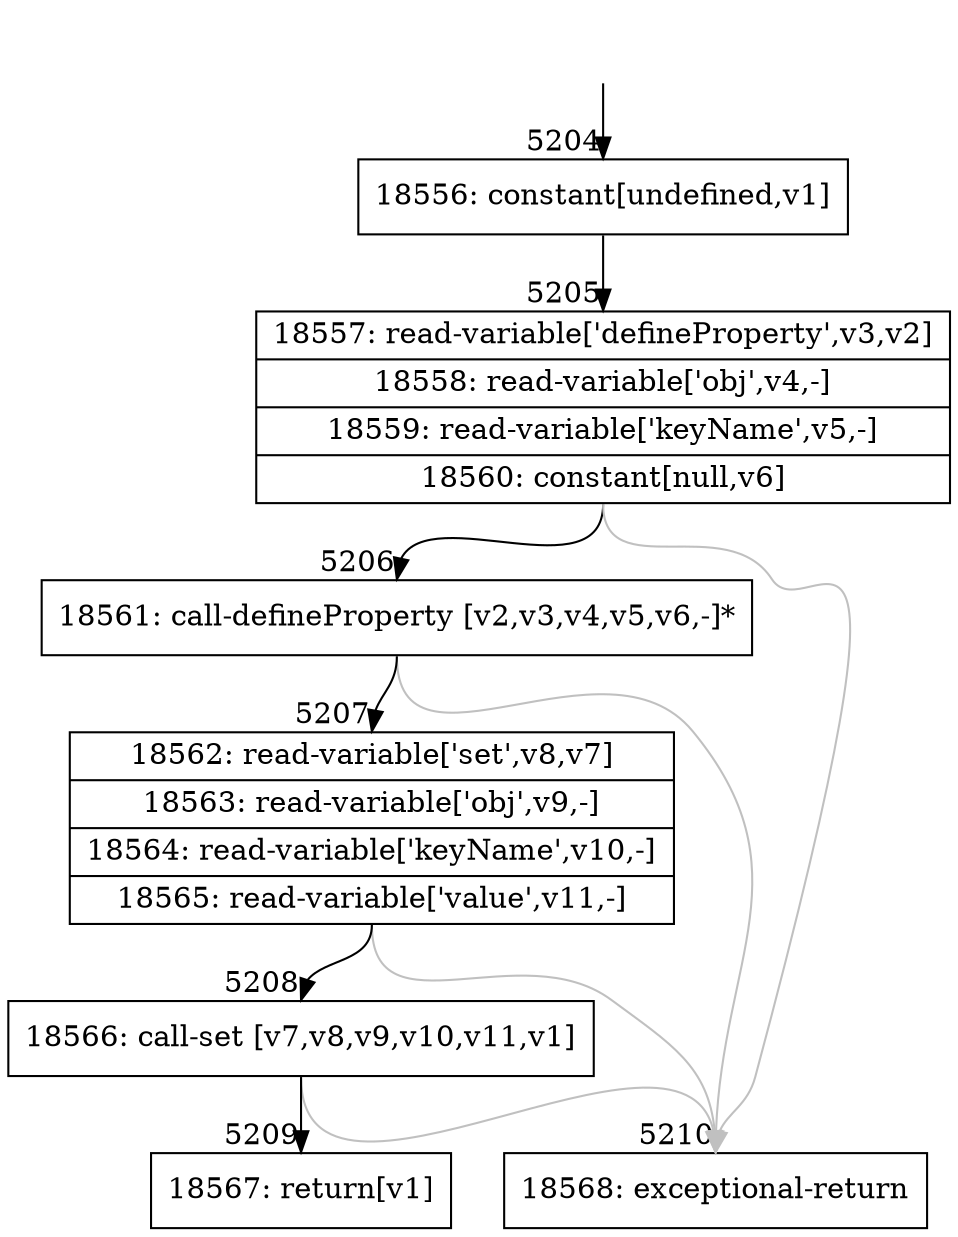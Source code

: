 digraph {
rankdir="TD"
BB_entry416[shape=none,label=""];
BB_entry416 -> BB5204 [tailport=s, headport=n, headlabel="    5204"]
BB5204 [shape=record label="{18556: constant[undefined,v1]}" ] 
BB5204 -> BB5205 [tailport=s, headport=n, headlabel="      5205"]
BB5205 [shape=record label="{18557: read-variable['defineProperty',v3,v2]|18558: read-variable['obj',v4,-]|18559: read-variable['keyName',v5,-]|18560: constant[null,v6]}" ] 
BB5205 -> BB5206 [tailport=s, headport=n, headlabel="      5206"]
BB5205 -> BB5210 [tailport=s, headport=n, color=gray, headlabel="      5210"]
BB5206 [shape=record label="{18561: call-defineProperty [v2,v3,v4,v5,v6,-]*}" ] 
BB5206 -> BB5207 [tailport=s, headport=n, headlabel="      5207"]
BB5206 -> BB5210 [tailport=s, headport=n, color=gray]
BB5207 [shape=record label="{18562: read-variable['set',v8,v7]|18563: read-variable['obj',v9,-]|18564: read-variable['keyName',v10,-]|18565: read-variable['value',v11,-]}" ] 
BB5207 -> BB5208 [tailport=s, headport=n, headlabel="      5208"]
BB5207 -> BB5210 [tailport=s, headport=n, color=gray]
BB5208 [shape=record label="{18566: call-set [v7,v8,v9,v10,v11,v1]}" ] 
BB5208 -> BB5209 [tailport=s, headport=n, headlabel="      5209"]
BB5208 -> BB5210 [tailport=s, headport=n, color=gray]
BB5209 [shape=record label="{18567: return[v1]}" ] 
BB5210 [shape=record label="{18568: exceptional-return}" ] 
//#$~ 9496
}
